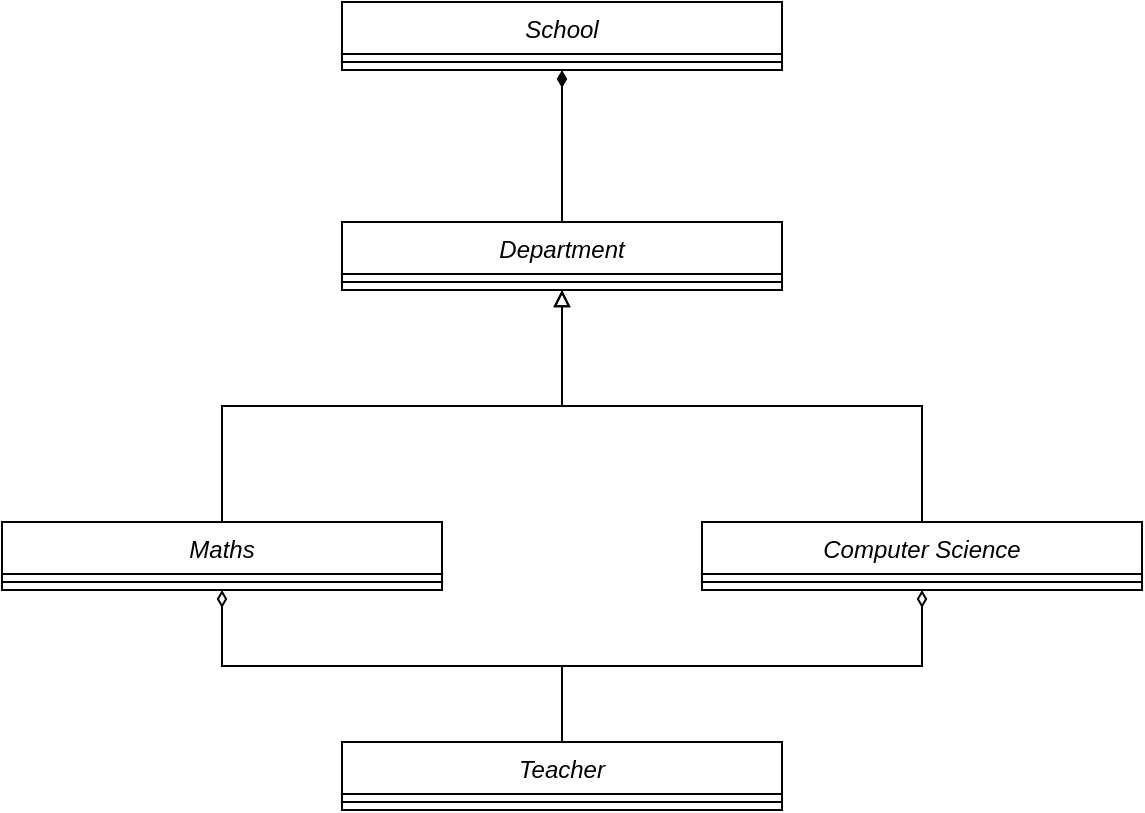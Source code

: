 <mxfile version="22.0.8" type="device">
  <diagram name="Page-1" id="XIcXPo0OpUYYO-JfJ5qW">
    <mxGraphModel dx="2074" dy="1166" grid="1" gridSize="10" guides="1" tooltips="1" connect="1" arrows="1" fold="1" page="1" pageScale="1" pageWidth="827" pageHeight="1169" math="0" shadow="0">
      <root>
        <mxCell id="0" />
        <mxCell id="1" parent="0" />
        <mxCell id="d4ZhMKMYnwxRgAiM2H0Y-1" value="School" style="swimlane;fontStyle=2;align=center;verticalAlign=top;childLayout=stackLayout;horizontal=1;startSize=26;horizontalStack=0;resizeParent=1;resizeLast=0;collapsible=1;marginBottom=0;rounded=0;shadow=0;strokeWidth=1;" vertex="1" parent="1">
          <mxGeometry x="310" y="300" width="220" height="34" as="geometry">
            <mxRectangle x="230" y="140" width="160" height="26" as="alternateBounds" />
          </mxGeometry>
        </mxCell>
        <mxCell id="d4ZhMKMYnwxRgAiM2H0Y-2" value="" style="line;html=1;strokeWidth=1;align=left;verticalAlign=middle;spacingTop=-1;spacingLeft=3;spacingRight=3;rotatable=0;labelPosition=right;points=[];portConstraint=eastwest;" vertex="1" parent="d4ZhMKMYnwxRgAiM2H0Y-1">
          <mxGeometry y="26" width="220" height="8" as="geometry" />
        </mxCell>
        <mxCell id="d4ZhMKMYnwxRgAiM2H0Y-3" style="edgeStyle=orthogonalEdgeStyle;rounded=0;orthogonalLoop=1;jettySize=auto;html=1;endArrow=diamondThin;endFill=1;" edge="1" parent="1" source="d4ZhMKMYnwxRgAiM2H0Y-4" target="d4ZhMKMYnwxRgAiM2H0Y-1">
          <mxGeometry relative="1" as="geometry">
            <mxPoint x="520" y="675.0" as="sourcePoint" />
          </mxGeometry>
        </mxCell>
        <mxCell id="d4ZhMKMYnwxRgAiM2H0Y-4" value="Department" style="swimlane;fontStyle=2;align=center;verticalAlign=top;childLayout=stackLayout;horizontal=1;startSize=26;horizontalStack=0;resizeParent=1;resizeLast=0;collapsible=1;marginBottom=0;rounded=0;shadow=0;strokeWidth=1;" vertex="1" parent="1">
          <mxGeometry x="310" y="410" width="220" height="34" as="geometry">
            <mxRectangle x="230" y="140" width="160" height="26" as="alternateBounds" />
          </mxGeometry>
        </mxCell>
        <mxCell id="d4ZhMKMYnwxRgAiM2H0Y-5" value="" style="line;html=1;strokeWidth=1;align=left;verticalAlign=middle;spacingTop=-1;spacingLeft=3;spacingRight=3;rotatable=0;labelPosition=right;points=[];portConstraint=eastwest;" vertex="1" parent="d4ZhMKMYnwxRgAiM2H0Y-4">
          <mxGeometry y="26" width="220" height="8" as="geometry" />
        </mxCell>
        <mxCell id="d4ZhMKMYnwxRgAiM2H0Y-6" style="edgeStyle=orthogonalEdgeStyle;rounded=0;orthogonalLoop=1;jettySize=auto;html=1;endArrow=block;endFill=0;" edge="1" parent="1" source="d4ZhMKMYnwxRgAiM2H0Y-7" target="d4ZhMKMYnwxRgAiM2H0Y-4">
          <mxGeometry relative="1" as="geometry" />
        </mxCell>
        <mxCell id="d4ZhMKMYnwxRgAiM2H0Y-7" value="Computer Science" style="swimlane;fontStyle=2;align=center;verticalAlign=top;childLayout=stackLayout;horizontal=1;startSize=26;horizontalStack=0;resizeParent=1;resizeLast=0;collapsible=1;marginBottom=0;rounded=0;shadow=0;strokeWidth=1;" vertex="1" parent="1">
          <mxGeometry x="490" y="560" width="220" height="34" as="geometry">
            <mxRectangle x="230" y="140" width="160" height="26" as="alternateBounds" />
          </mxGeometry>
        </mxCell>
        <mxCell id="d4ZhMKMYnwxRgAiM2H0Y-8" value="" style="line;html=1;strokeWidth=1;align=left;verticalAlign=middle;spacingTop=-1;spacingLeft=3;spacingRight=3;rotatable=0;labelPosition=right;points=[];portConstraint=eastwest;" vertex="1" parent="d4ZhMKMYnwxRgAiM2H0Y-7">
          <mxGeometry y="26" width="220" height="8" as="geometry" />
        </mxCell>
        <mxCell id="d4ZhMKMYnwxRgAiM2H0Y-9" style="edgeStyle=orthogonalEdgeStyle;rounded=0;orthogonalLoop=1;jettySize=auto;html=1;endArrow=block;endFill=0;" edge="1" parent="1" source="d4ZhMKMYnwxRgAiM2H0Y-10" target="d4ZhMKMYnwxRgAiM2H0Y-4">
          <mxGeometry relative="1" as="geometry" />
        </mxCell>
        <mxCell id="d4ZhMKMYnwxRgAiM2H0Y-10" value="Maths" style="swimlane;fontStyle=2;align=center;verticalAlign=top;childLayout=stackLayout;horizontal=1;startSize=26;horizontalStack=0;resizeParent=1;resizeLast=0;collapsible=1;marginBottom=0;rounded=0;shadow=0;strokeWidth=1;" vertex="1" parent="1">
          <mxGeometry x="140" y="560" width="220" height="34" as="geometry">
            <mxRectangle x="230" y="140" width="160" height="26" as="alternateBounds" />
          </mxGeometry>
        </mxCell>
        <mxCell id="d4ZhMKMYnwxRgAiM2H0Y-11" value="" style="line;html=1;strokeWidth=1;align=left;verticalAlign=middle;spacingTop=-1;spacingLeft=3;spacingRight=3;rotatable=0;labelPosition=right;points=[];portConstraint=eastwest;" vertex="1" parent="d4ZhMKMYnwxRgAiM2H0Y-10">
          <mxGeometry y="26" width="220" height="8" as="geometry" />
        </mxCell>
        <mxCell id="d4ZhMKMYnwxRgAiM2H0Y-12" style="edgeStyle=orthogonalEdgeStyle;rounded=0;orthogonalLoop=1;jettySize=auto;html=1;endArrow=diamondThin;endFill=0;" edge="1" parent="1" source="d4ZhMKMYnwxRgAiM2H0Y-14" target="d4ZhMKMYnwxRgAiM2H0Y-7">
          <mxGeometry relative="1" as="geometry" />
        </mxCell>
        <mxCell id="d4ZhMKMYnwxRgAiM2H0Y-13" style="edgeStyle=orthogonalEdgeStyle;rounded=0;orthogonalLoop=1;jettySize=auto;html=1;endArrow=diamondThin;endFill=0;" edge="1" parent="1" source="d4ZhMKMYnwxRgAiM2H0Y-14" target="d4ZhMKMYnwxRgAiM2H0Y-10">
          <mxGeometry relative="1" as="geometry" />
        </mxCell>
        <mxCell id="d4ZhMKMYnwxRgAiM2H0Y-14" value="Teacher" style="swimlane;fontStyle=2;align=center;verticalAlign=top;childLayout=stackLayout;horizontal=1;startSize=26;horizontalStack=0;resizeParent=1;resizeLast=0;collapsible=1;marginBottom=0;rounded=0;shadow=0;strokeWidth=1;" vertex="1" parent="1">
          <mxGeometry x="310" y="670" width="220" height="34" as="geometry">
            <mxRectangle x="230" y="140" width="160" height="26" as="alternateBounds" />
          </mxGeometry>
        </mxCell>
        <mxCell id="d4ZhMKMYnwxRgAiM2H0Y-15" value="" style="line;html=1;strokeWidth=1;align=left;verticalAlign=middle;spacingTop=-1;spacingLeft=3;spacingRight=3;rotatable=0;labelPosition=right;points=[];portConstraint=eastwest;" vertex="1" parent="d4ZhMKMYnwxRgAiM2H0Y-14">
          <mxGeometry y="26" width="220" height="8" as="geometry" />
        </mxCell>
      </root>
    </mxGraphModel>
  </diagram>
</mxfile>
